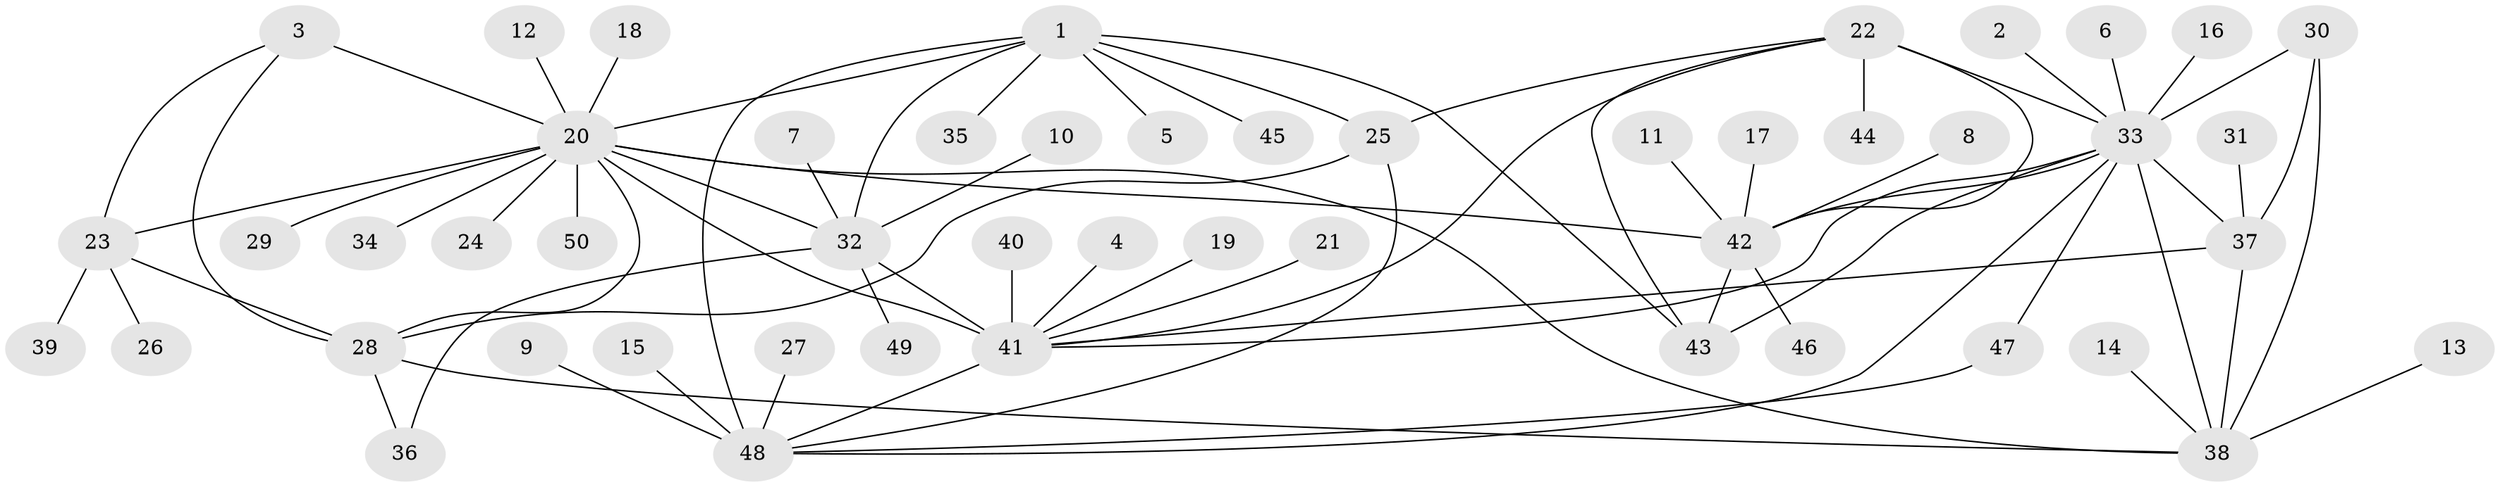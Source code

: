 // original degree distribution, {7: 0.06, 4: 0.02, 12: 0.01, 6: 0.05, 8: 0.05, 10: 0.03, 9: 0.02, 5: 0.01, 11: 0.01, 1: 0.6, 3: 0.04, 2: 0.1}
// Generated by graph-tools (version 1.1) at 2025/50/03/09/25 03:50:35]
// undirected, 50 vertices, 73 edges
graph export_dot {
graph [start="1"]
  node [color=gray90,style=filled];
  1;
  2;
  3;
  4;
  5;
  6;
  7;
  8;
  9;
  10;
  11;
  12;
  13;
  14;
  15;
  16;
  17;
  18;
  19;
  20;
  21;
  22;
  23;
  24;
  25;
  26;
  27;
  28;
  29;
  30;
  31;
  32;
  33;
  34;
  35;
  36;
  37;
  38;
  39;
  40;
  41;
  42;
  43;
  44;
  45;
  46;
  47;
  48;
  49;
  50;
  1 -- 5 [weight=1.0];
  1 -- 20 [weight=1.0];
  1 -- 25 [weight=3.0];
  1 -- 32 [weight=1.0];
  1 -- 35 [weight=1.0];
  1 -- 43 [weight=1.0];
  1 -- 45 [weight=1.0];
  1 -- 48 [weight=3.0];
  2 -- 33 [weight=1.0];
  3 -- 20 [weight=2.0];
  3 -- 23 [weight=1.0];
  3 -- 28 [weight=1.0];
  4 -- 41 [weight=1.0];
  6 -- 33 [weight=1.0];
  7 -- 32 [weight=1.0];
  8 -- 42 [weight=1.0];
  9 -- 48 [weight=1.0];
  10 -- 32 [weight=1.0];
  11 -- 42 [weight=1.0];
  12 -- 20 [weight=1.0];
  13 -- 38 [weight=1.0];
  14 -- 38 [weight=1.0];
  15 -- 48 [weight=1.0];
  16 -- 33 [weight=1.0];
  17 -- 42 [weight=1.0];
  18 -- 20 [weight=1.0];
  19 -- 41 [weight=1.0];
  20 -- 23 [weight=2.0];
  20 -- 24 [weight=1.0];
  20 -- 28 [weight=2.0];
  20 -- 29 [weight=1.0];
  20 -- 32 [weight=1.0];
  20 -- 34 [weight=1.0];
  20 -- 38 [weight=1.0];
  20 -- 41 [weight=1.0];
  20 -- 42 [weight=1.0];
  20 -- 50 [weight=1.0];
  21 -- 41 [weight=1.0];
  22 -- 25 [weight=1.0];
  22 -- 33 [weight=1.0];
  22 -- 41 [weight=1.0];
  22 -- 42 [weight=2.0];
  22 -- 43 [weight=1.0];
  22 -- 44 [weight=1.0];
  23 -- 26 [weight=1.0];
  23 -- 28 [weight=1.0];
  23 -- 39 [weight=1.0];
  25 -- 28 [weight=1.0];
  25 -- 48 [weight=1.0];
  27 -- 48 [weight=1.0];
  28 -- 36 [weight=1.0];
  28 -- 38 [weight=1.0];
  30 -- 33 [weight=1.0];
  30 -- 37 [weight=2.0];
  30 -- 38 [weight=1.0];
  31 -- 37 [weight=1.0];
  32 -- 36 [weight=1.0];
  32 -- 41 [weight=4.0];
  32 -- 49 [weight=1.0];
  33 -- 37 [weight=2.0];
  33 -- 38 [weight=1.0];
  33 -- 41 [weight=1.0];
  33 -- 42 [weight=2.0];
  33 -- 43 [weight=1.0];
  33 -- 47 [weight=1.0];
  33 -- 48 [weight=1.0];
  37 -- 38 [weight=2.0];
  37 -- 41 [weight=1.0];
  40 -- 41 [weight=1.0];
  41 -- 48 [weight=1.0];
  42 -- 43 [weight=2.0];
  42 -- 46 [weight=1.0];
  47 -- 48 [weight=1.0];
}

